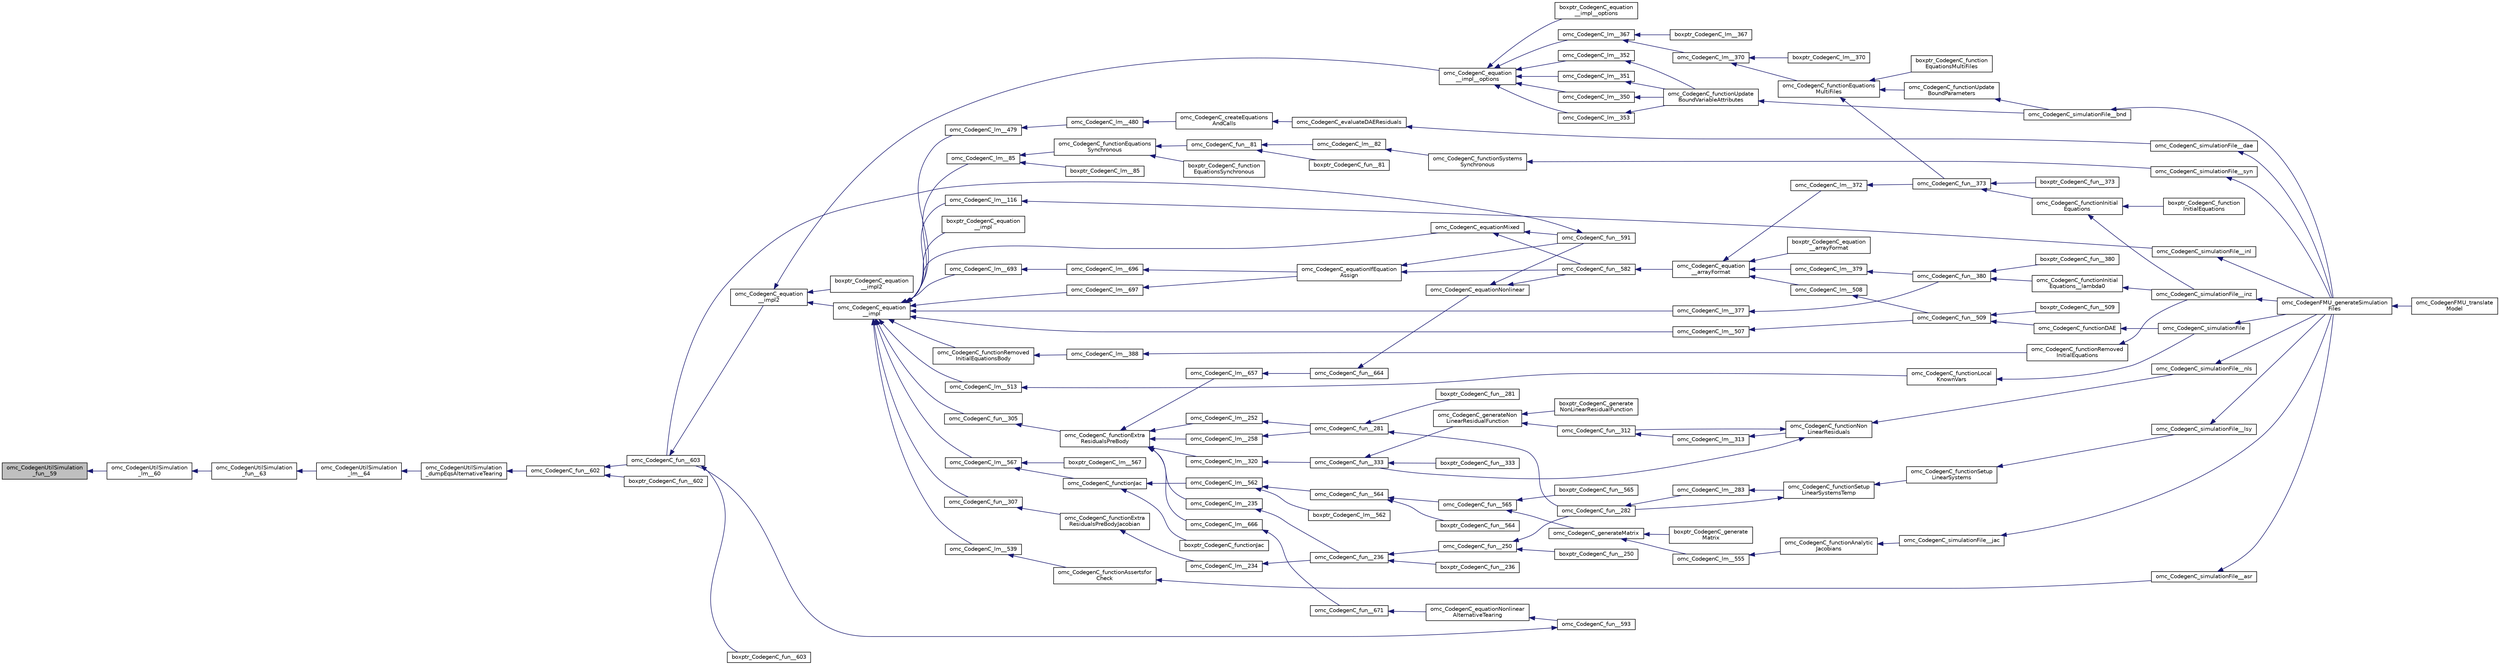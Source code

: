digraph "omc_CodegenUtilSimulation_fun__59"
{
  edge [fontname="Helvetica",fontsize="10",labelfontname="Helvetica",labelfontsize="10"];
  node [fontname="Helvetica",fontsize="10",shape=record];
  rankdir="LR";
  Node2971 [label="omc_CodegenUtilSimulation\l_fun__59",height=0.2,width=0.4,color="black", fillcolor="grey75", style="filled", fontcolor="black"];
  Node2971 -> Node2972 [dir="back",color="midnightblue",fontsize="10",style="solid",fontname="Helvetica"];
  Node2972 [label="omc_CodegenUtilSimulation\l_lm__60",height=0.2,width=0.4,color="black", fillcolor="white", style="filled",URL="$d1/dda/_codegen_util_simulation_8c.html#a5c08173c398546f55201fdd90a54c493"];
  Node2972 -> Node2973 [dir="back",color="midnightblue",fontsize="10",style="solid",fontname="Helvetica"];
  Node2973 [label="omc_CodegenUtilSimulation\l_fun__63",height=0.2,width=0.4,color="black", fillcolor="white", style="filled",URL="$d1/dda/_codegen_util_simulation_8c.html#a1c780e4ef3e2fc0ab0f725be06865133"];
  Node2973 -> Node2974 [dir="back",color="midnightblue",fontsize="10",style="solid",fontname="Helvetica"];
  Node2974 [label="omc_CodegenUtilSimulation\l_lm__64",height=0.2,width=0.4,color="black", fillcolor="white", style="filled",URL="$d1/dda/_codegen_util_simulation_8c.html#aeb1fee5303b73fe0f6c356641e08c7d1"];
  Node2974 -> Node2975 [dir="back",color="midnightblue",fontsize="10",style="solid",fontname="Helvetica"];
  Node2975 [label="omc_CodegenUtilSimulation\l_dumpEqsAlternativeTearing",height=0.2,width=0.4,color="black", fillcolor="white", style="filled",URL="$df/d6d/_codegen_util_simulation_8h.html#ab46aef54dc38b4a2c2df310fc0780364"];
  Node2975 -> Node2976 [dir="back",color="midnightblue",fontsize="10",style="solid",fontname="Helvetica"];
  Node2976 [label="omc_CodegenC_fun__602",height=0.2,width=0.4,color="black", fillcolor="white", style="filled",URL="$d4/ddb/_codegen_c_8c.html#a5a73b781856c82fe63ded6bef4382794"];
  Node2976 -> Node2977 [dir="back",color="midnightblue",fontsize="10",style="solid",fontname="Helvetica"];
  Node2977 [label="omc_CodegenC_fun__603",height=0.2,width=0.4,color="black", fillcolor="white", style="filled",URL="$d4/ddb/_codegen_c_8c.html#a52ecda2725090c0f23b03e9e02188e93"];
  Node2977 -> Node2978 [dir="back",color="midnightblue",fontsize="10",style="solid",fontname="Helvetica"];
  Node2978 [label="omc_CodegenC_equation\l__impl2",height=0.2,width=0.4,color="black", fillcolor="white", style="filled",URL="$d9/d0d/_codegen_c_8h.html#a6a2ded0777e0758d5ae132de3a12bb8d"];
  Node2978 -> Node2979 [dir="back",color="midnightblue",fontsize="10",style="solid",fontname="Helvetica"];
  Node2979 [label="boxptr_CodegenC_equation\l__impl2",height=0.2,width=0.4,color="black", fillcolor="white", style="filled",URL="$d9/d0d/_codegen_c_8h.html#a9774bec233aa40b5c476dee49dd4186c"];
  Node2978 -> Node2980 [dir="back",color="midnightblue",fontsize="10",style="solid",fontname="Helvetica"];
  Node2980 [label="omc_CodegenC_equation\l__impl__options",height=0.2,width=0.4,color="black", fillcolor="white", style="filled",URL="$d9/d0d/_codegen_c_8h.html#ab3b02c697848c82dbe96e05a872de526"];
  Node2980 -> Node2981 [dir="back",color="midnightblue",fontsize="10",style="solid",fontname="Helvetica"];
  Node2981 [label="boxptr_CodegenC_equation\l__impl__options",height=0.2,width=0.4,color="black", fillcolor="white", style="filled",URL="$d9/d0d/_codegen_c_8h.html#a75eb664c12f68629aa7ee564afec9ffd"];
  Node2980 -> Node2982 [dir="back",color="midnightblue",fontsize="10",style="solid",fontname="Helvetica"];
  Node2982 [label="omc_CodegenC_lm__367",height=0.2,width=0.4,color="black", fillcolor="white", style="filled",URL="$d4/ddb/_codegen_c_8c.html#aabd860692a691249b965c52531982b0e"];
  Node2982 -> Node2983 [dir="back",color="midnightblue",fontsize="10",style="solid",fontname="Helvetica"];
  Node2983 [label="omc_CodegenC_lm__370",height=0.2,width=0.4,color="black", fillcolor="white", style="filled",URL="$d4/ddb/_codegen_c_8c.html#a18a8146717b378f5dad864f84b72d278"];
  Node2983 -> Node2984 [dir="back",color="midnightblue",fontsize="10",style="solid",fontname="Helvetica"];
  Node2984 [label="omc_CodegenC_functionEquations\lMultiFiles",height=0.2,width=0.4,color="black", fillcolor="white", style="filled",URL="$d9/d0d/_codegen_c_8h.html#a858ed001eddca923c05b20f0fd0ec421"];
  Node2984 -> Node2985 [dir="back",color="midnightblue",fontsize="10",style="solid",fontname="Helvetica"];
  Node2985 [label="omc_CodegenC_fun__373",height=0.2,width=0.4,color="black", fillcolor="white", style="filled",URL="$d4/ddb/_codegen_c_8c.html#a3e763444cea2867a13a99921d0712dca"];
  Node2985 -> Node2986 [dir="back",color="midnightblue",fontsize="10",style="solid",fontname="Helvetica"];
  Node2986 [label="omc_CodegenC_functionInitial\lEquations",height=0.2,width=0.4,color="black", fillcolor="white", style="filled",URL="$d9/d0d/_codegen_c_8h.html#a782ae2f397c72c0b301b94b2a31a6402"];
  Node2986 -> Node2987 [dir="back",color="midnightblue",fontsize="10",style="solid",fontname="Helvetica"];
  Node2987 [label="boxptr_CodegenC_function\lInitialEquations",height=0.2,width=0.4,color="black", fillcolor="white", style="filled",URL="$d9/d0d/_codegen_c_8h.html#a8c9f622725bd36f260bf72f9058876e8"];
  Node2986 -> Node2988 [dir="back",color="midnightblue",fontsize="10",style="solid",fontname="Helvetica"];
  Node2988 [label="omc_CodegenC_simulationFile__inz",height=0.2,width=0.4,color="black", fillcolor="white", style="filled",URL="$d9/d0d/_codegen_c_8h.html#a844887adfcac91294f11221e8f3b65e0"];
  Node2988 -> Node2989 [dir="back",color="midnightblue",fontsize="10",style="solid",fontname="Helvetica"];
  Node2989 [label="omc_CodegenFMU_generateSimulation\lFiles",height=0.2,width=0.4,color="black", fillcolor="white", style="filled",URL="$d8/da1/_codegen_f_m_u_8h.html#ab12b09d13d7235e90b75a92f53a0df2c"];
  Node2989 -> Node2990 [dir="back",color="midnightblue",fontsize="10",style="solid",fontname="Helvetica"];
  Node2990 [label="omc_CodegenFMU_translate\lModel",height=0.2,width=0.4,color="black", fillcolor="white", style="filled",URL="$d8/da1/_codegen_f_m_u_8h.html#a486a01f4defbf1db43fd8fdd71e82656"];
  Node2985 -> Node2991 [dir="back",color="midnightblue",fontsize="10",style="solid",fontname="Helvetica"];
  Node2991 [label="boxptr_CodegenC_fun__373",height=0.2,width=0.4,color="black", fillcolor="white", style="filled",URL="$d4/ddb/_codegen_c_8c.html#aba4d6e078689fca33aae6a5c5963eebf"];
  Node2984 -> Node2992 [dir="back",color="midnightblue",fontsize="10",style="solid",fontname="Helvetica"];
  Node2992 [label="boxptr_CodegenC_function\lEquationsMultiFiles",height=0.2,width=0.4,color="black", fillcolor="white", style="filled",URL="$d9/d0d/_codegen_c_8h.html#a62a9affd2bf2b0a890041177a8be9f40"];
  Node2984 -> Node2993 [dir="back",color="midnightblue",fontsize="10",style="solid",fontname="Helvetica"];
  Node2993 [label="omc_CodegenC_functionUpdate\lBoundParameters",height=0.2,width=0.4,color="black", fillcolor="white", style="filled",URL="$d9/d0d/_codegen_c_8h.html#a186c3e3839a43858a85df42b60bba090"];
  Node2993 -> Node2994 [dir="back",color="midnightblue",fontsize="10",style="solid",fontname="Helvetica"];
  Node2994 [label="omc_CodegenC_simulationFile__bnd",height=0.2,width=0.4,color="black", fillcolor="white", style="filled",URL="$d9/d0d/_codegen_c_8h.html#a7cb7236afa497c36866eab93619c18bc"];
  Node2994 -> Node2989 [dir="back",color="midnightblue",fontsize="10",style="solid",fontname="Helvetica"];
  Node2983 -> Node2995 [dir="back",color="midnightblue",fontsize="10",style="solid",fontname="Helvetica"];
  Node2995 [label="boxptr_CodegenC_lm__370",height=0.2,width=0.4,color="black", fillcolor="white", style="filled",URL="$d4/ddb/_codegen_c_8c.html#a3606e28bb84286ccf2cf3355287c9192"];
  Node2982 -> Node2996 [dir="back",color="midnightblue",fontsize="10",style="solid",fontname="Helvetica"];
  Node2996 [label="boxptr_CodegenC_lm__367",height=0.2,width=0.4,color="black", fillcolor="white", style="filled",URL="$d4/ddb/_codegen_c_8c.html#a979b65228d852eb7d371ada0a76a94dc"];
  Node2980 -> Node2997 [dir="back",color="midnightblue",fontsize="10",style="solid",fontname="Helvetica"];
  Node2997 [label="omc_CodegenC_lm__353",height=0.2,width=0.4,color="black", fillcolor="white", style="filled",URL="$d4/ddb/_codegen_c_8c.html#aab05c025c37a60c62165c21df7fa9138"];
  Node2997 -> Node2998 [dir="back",color="midnightblue",fontsize="10",style="solid",fontname="Helvetica"];
  Node2998 [label="omc_CodegenC_functionUpdate\lBoundVariableAttributes",height=0.2,width=0.4,color="black", fillcolor="white", style="filled",URL="$d9/d0d/_codegen_c_8h.html#a0908106b708e39d29097bc6fe5aa318a"];
  Node2998 -> Node2994 [dir="back",color="midnightblue",fontsize="10",style="solid",fontname="Helvetica"];
  Node2980 -> Node2999 [dir="back",color="midnightblue",fontsize="10",style="solid",fontname="Helvetica"];
  Node2999 [label="omc_CodegenC_lm__352",height=0.2,width=0.4,color="black", fillcolor="white", style="filled",URL="$d4/ddb/_codegen_c_8c.html#ac4eb12b7f08f21478b39ccd5b4eb288d"];
  Node2999 -> Node2998 [dir="back",color="midnightblue",fontsize="10",style="solid",fontname="Helvetica"];
  Node2980 -> Node3000 [dir="back",color="midnightblue",fontsize="10",style="solid",fontname="Helvetica"];
  Node3000 [label="omc_CodegenC_lm__351",height=0.2,width=0.4,color="black", fillcolor="white", style="filled",URL="$d4/ddb/_codegen_c_8c.html#a709e2c2bc4df980353c49359e7d09065"];
  Node3000 -> Node2998 [dir="back",color="midnightblue",fontsize="10",style="solid",fontname="Helvetica"];
  Node2980 -> Node3001 [dir="back",color="midnightblue",fontsize="10",style="solid",fontname="Helvetica"];
  Node3001 [label="omc_CodegenC_lm__350",height=0.2,width=0.4,color="black", fillcolor="white", style="filled",URL="$d4/ddb/_codegen_c_8c.html#a412e304f3713f3d4d3f394d8baddf836"];
  Node3001 -> Node2998 [dir="back",color="midnightblue",fontsize="10",style="solid",fontname="Helvetica"];
  Node2978 -> Node3002 [dir="back",color="midnightblue",fontsize="10",style="solid",fontname="Helvetica"];
  Node3002 [label="omc_CodegenC_equation\l__impl",height=0.2,width=0.4,color="black", fillcolor="white", style="filled",URL="$d9/d0d/_codegen_c_8h.html#a3b0dbc43d1298f27c1e755f1a635e0cf"];
  Node3002 -> Node3003 [dir="back",color="midnightblue",fontsize="10",style="solid",fontname="Helvetica"];
  Node3003 [label="omc_CodegenC_lm__697",height=0.2,width=0.4,color="black", fillcolor="white", style="filled",URL="$d4/ddb/_codegen_c_8c.html#ab0ff4ac05349759c51c6301989351a5f"];
  Node3003 -> Node3004 [dir="back",color="midnightblue",fontsize="10",style="solid",fontname="Helvetica"];
  Node3004 [label="omc_CodegenC_equationIfEquation\lAssign",height=0.2,width=0.4,color="black", fillcolor="white", style="filled",URL="$d9/d0d/_codegen_c_8h.html#aa341b612a8e5b682d765a0fc7958590b"];
  Node3004 -> Node3005 [dir="back",color="midnightblue",fontsize="10",style="solid",fontname="Helvetica"];
  Node3005 [label="omc_CodegenC_fun__591",height=0.2,width=0.4,color="black", fillcolor="white", style="filled",URL="$d4/ddb/_codegen_c_8c.html#a3cf53c1060f29c42101bbc7cdc24de9d"];
  Node3005 -> Node2977 [dir="back",color="midnightblue",fontsize="10",style="solid",fontname="Helvetica"];
  Node3004 -> Node3006 [dir="back",color="midnightblue",fontsize="10",style="solid",fontname="Helvetica"];
  Node3006 [label="omc_CodegenC_fun__582",height=0.2,width=0.4,color="black", fillcolor="white", style="filled",URL="$d4/ddb/_codegen_c_8c.html#a05671dbebdbf81b67d6228d9b4198879"];
  Node3006 -> Node3007 [dir="back",color="midnightblue",fontsize="10",style="solid",fontname="Helvetica"];
  Node3007 [label="omc_CodegenC_equation\l__arrayFormat",height=0.2,width=0.4,color="black", fillcolor="white", style="filled",URL="$d9/d0d/_codegen_c_8h.html#a719a18d49f74c2fac41b94cafa55c865"];
  Node3007 -> Node3008 [dir="back",color="midnightblue",fontsize="10",style="solid",fontname="Helvetica"];
  Node3008 [label="boxptr_CodegenC_equation\l__arrayFormat",height=0.2,width=0.4,color="black", fillcolor="white", style="filled",URL="$d9/d0d/_codegen_c_8h.html#a6bc01e639aa824ce72c86a87d00fc687"];
  Node3007 -> Node3009 [dir="back",color="midnightblue",fontsize="10",style="solid",fontname="Helvetica"];
  Node3009 [label="omc_CodegenC_lm__508",height=0.2,width=0.4,color="black", fillcolor="white", style="filled",URL="$d4/ddb/_codegen_c_8c.html#a5b3d30567f83af852133af57c4898964"];
  Node3009 -> Node3010 [dir="back",color="midnightblue",fontsize="10",style="solid",fontname="Helvetica"];
  Node3010 [label="omc_CodegenC_fun__509",height=0.2,width=0.4,color="black", fillcolor="white", style="filled",URL="$d4/ddb/_codegen_c_8c.html#a9590fdd89dead80262572255617045f4"];
  Node3010 -> Node3011 [dir="back",color="midnightblue",fontsize="10",style="solid",fontname="Helvetica"];
  Node3011 [label="omc_CodegenC_functionDAE",height=0.2,width=0.4,color="black", fillcolor="white", style="filled",URL="$d9/d0d/_codegen_c_8h.html#a02326d75972d1abc3c909e49b05975d2"];
  Node3011 -> Node3012 [dir="back",color="midnightblue",fontsize="10",style="solid",fontname="Helvetica"];
  Node3012 [label="omc_CodegenC_simulationFile",height=0.2,width=0.4,color="black", fillcolor="white", style="filled",URL="$d9/d0d/_codegen_c_8h.html#a1d604837f785e588949d5f9e21e77eaa"];
  Node3012 -> Node2989 [dir="back",color="midnightblue",fontsize="10",style="solid",fontname="Helvetica"];
  Node3010 -> Node3013 [dir="back",color="midnightblue",fontsize="10",style="solid",fontname="Helvetica"];
  Node3013 [label="boxptr_CodegenC_fun__509",height=0.2,width=0.4,color="black", fillcolor="white", style="filled",URL="$d4/ddb/_codegen_c_8c.html#a82f0710835a776307c46d37e581a0c6f"];
  Node3007 -> Node3014 [dir="back",color="midnightblue",fontsize="10",style="solid",fontname="Helvetica"];
  Node3014 [label="omc_CodegenC_lm__379",height=0.2,width=0.4,color="black", fillcolor="white", style="filled",URL="$d4/ddb/_codegen_c_8c.html#afb3d3b88b87466a74171bf828c4945b5"];
  Node3014 -> Node3015 [dir="back",color="midnightblue",fontsize="10",style="solid",fontname="Helvetica"];
  Node3015 [label="omc_CodegenC_fun__380",height=0.2,width=0.4,color="black", fillcolor="white", style="filled",URL="$d4/ddb/_codegen_c_8c.html#a693813f54e669c4228539c12fac82d6b"];
  Node3015 -> Node3016 [dir="back",color="midnightblue",fontsize="10",style="solid",fontname="Helvetica"];
  Node3016 [label="omc_CodegenC_functionInitial\lEquations__lambda0",height=0.2,width=0.4,color="black", fillcolor="white", style="filled",URL="$d9/d0d/_codegen_c_8h.html#ae7375cac1bb7cc30f01bddbaaafaaf7c"];
  Node3016 -> Node2988 [dir="back",color="midnightblue",fontsize="10",style="solid",fontname="Helvetica"];
  Node3015 -> Node3017 [dir="back",color="midnightblue",fontsize="10",style="solid",fontname="Helvetica"];
  Node3017 [label="boxptr_CodegenC_fun__380",height=0.2,width=0.4,color="black", fillcolor="white", style="filled",URL="$d4/ddb/_codegen_c_8c.html#a4239f4ca43de8925b76ead7b41372284"];
  Node3007 -> Node3018 [dir="back",color="midnightblue",fontsize="10",style="solid",fontname="Helvetica"];
  Node3018 [label="omc_CodegenC_lm__372",height=0.2,width=0.4,color="black", fillcolor="white", style="filled",URL="$d4/ddb/_codegen_c_8c.html#a3970e9cc42010d79fe558eee3313047e"];
  Node3018 -> Node2985 [dir="back",color="midnightblue",fontsize="10",style="solid",fontname="Helvetica"];
  Node3002 -> Node3019 [dir="back",color="midnightblue",fontsize="10",style="solid",fontname="Helvetica"];
  Node3019 [label="omc_CodegenC_lm__693",height=0.2,width=0.4,color="black", fillcolor="white", style="filled",URL="$d4/ddb/_codegen_c_8c.html#a79e5979427b91016ae17b2a9c5af8062"];
  Node3019 -> Node3020 [dir="back",color="midnightblue",fontsize="10",style="solid",fontname="Helvetica"];
  Node3020 [label="omc_CodegenC_lm__696",height=0.2,width=0.4,color="black", fillcolor="white", style="filled",URL="$d4/ddb/_codegen_c_8c.html#a8c0aa7bfb69619b79d2946a5204c27e1"];
  Node3020 -> Node3004 [dir="back",color="midnightblue",fontsize="10",style="solid",fontname="Helvetica"];
  Node3002 -> Node3021 [dir="back",color="midnightblue",fontsize="10",style="solid",fontname="Helvetica"];
  Node3021 [label="omc_CodegenC_equationMixed",height=0.2,width=0.4,color="black", fillcolor="white", style="filled",URL="$d9/d0d/_codegen_c_8h.html#a3339c0ca14c08da0a8a2cf1d0a522079"];
  Node3021 -> Node3005 [dir="back",color="midnightblue",fontsize="10",style="solid",fontname="Helvetica"];
  Node3021 -> Node3006 [dir="back",color="midnightblue",fontsize="10",style="solid",fontname="Helvetica"];
  Node3002 -> Node3022 [dir="back",color="midnightblue",fontsize="10",style="solid",fontname="Helvetica"];
  Node3022 [label="boxptr_CodegenC_equation\l__impl",height=0.2,width=0.4,color="black", fillcolor="white", style="filled",URL="$d9/d0d/_codegen_c_8h.html#af3998263bd5ff13cf0ab1b3fe4fb305e"];
  Node3002 -> Node3023 [dir="back",color="midnightblue",fontsize="10",style="solid",fontname="Helvetica"];
  Node3023 [label="omc_CodegenC_lm__567",height=0.2,width=0.4,color="black", fillcolor="white", style="filled",URL="$d4/ddb/_codegen_c_8c.html#a56c909511059508f3c3cefa9a510450c"];
  Node3023 -> Node3024 [dir="back",color="midnightblue",fontsize="10",style="solid",fontname="Helvetica"];
  Node3024 [label="omc_CodegenC_functionJac",height=0.2,width=0.4,color="black", fillcolor="white", style="filled",URL="$d9/d0d/_codegen_c_8h.html#ae5e3037b85ec2d114910bbba09df2598"];
  Node3024 -> Node3025 [dir="back",color="midnightblue",fontsize="10",style="solid",fontname="Helvetica"];
  Node3025 [label="boxptr_CodegenC_functionJac",height=0.2,width=0.4,color="black", fillcolor="white", style="filled",URL="$d9/d0d/_codegen_c_8h.html#ab2ee5652c0f3daa9d31aad2ee954bf8f"];
  Node3024 -> Node3026 [dir="back",color="midnightblue",fontsize="10",style="solid",fontname="Helvetica"];
  Node3026 [label="omc_CodegenC_lm__562",height=0.2,width=0.4,color="black", fillcolor="white", style="filled",URL="$d4/ddb/_codegen_c_8c.html#ae739cca1e3f8cb348fdfbb168c566e04"];
  Node3026 -> Node3027 [dir="back",color="midnightblue",fontsize="10",style="solid",fontname="Helvetica"];
  Node3027 [label="omc_CodegenC_fun__564",height=0.2,width=0.4,color="black", fillcolor="white", style="filled",URL="$d4/ddb/_codegen_c_8c.html#af631a60117035740cd6603271379ffd5"];
  Node3027 -> Node3028 [dir="back",color="midnightblue",fontsize="10",style="solid",fontname="Helvetica"];
  Node3028 [label="omc_CodegenC_fun__565",height=0.2,width=0.4,color="black", fillcolor="white", style="filled",URL="$d4/ddb/_codegen_c_8c.html#ad18e919e924ab13a89623eef5e28e55c"];
  Node3028 -> Node3029 [dir="back",color="midnightblue",fontsize="10",style="solid",fontname="Helvetica"];
  Node3029 [label="omc_CodegenC_generateMatrix",height=0.2,width=0.4,color="black", fillcolor="white", style="filled",URL="$d9/d0d/_codegen_c_8h.html#afc4914ec53b9982825a9adf392742fef"];
  Node3029 -> Node3030 [dir="back",color="midnightblue",fontsize="10",style="solid",fontname="Helvetica"];
  Node3030 [label="boxptr_CodegenC_generate\lMatrix",height=0.2,width=0.4,color="black", fillcolor="white", style="filled",URL="$d9/d0d/_codegen_c_8h.html#afa49b0f087d5c633098facf7196b13a1"];
  Node3029 -> Node3031 [dir="back",color="midnightblue",fontsize="10",style="solid",fontname="Helvetica"];
  Node3031 [label="omc_CodegenC_lm__555",height=0.2,width=0.4,color="black", fillcolor="white", style="filled",URL="$d4/ddb/_codegen_c_8c.html#aeeefa96cfa932c995e904da2edcb0cac"];
  Node3031 -> Node3032 [dir="back",color="midnightblue",fontsize="10",style="solid",fontname="Helvetica"];
  Node3032 [label="omc_CodegenC_functionAnalytic\lJacobians",height=0.2,width=0.4,color="black", fillcolor="white", style="filled",URL="$d9/d0d/_codegen_c_8h.html#a0f6be56c31e77e35dd47b1f8fdbd2413"];
  Node3032 -> Node3033 [dir="back",color="midnightblue",fontsize="10",style="solid",fontname="Helvetica"];
  Node3033 [label="omc_CodegenC_simulationFile__jac",height=0.2,width=0.4,color="black", fillcolor="white", style="filled",URL="$d9/d0d/_codegen_c_8h.html#afab9ce6e3c35f01df8038eea0bbef614"];
  Node3033 -> Node2989 [dir="back",color="midnightblue",fontsize="10",style="solid",fontname="Helvetica"];
  Node3028 -> Node3034 [dir="back",color="midnightblue",fontsize="10",style="solid",fontname="Helvetica"];
  Node3034 [label="boxptr_CodegenC_fun__565",height=0.2,width=0.4,color="black", fillcolor="white", style="filled",URL="$d4/ddb/_codegen_c_8c.html#a808b70858283eb3380eb8c203fd5e959"];
  Node3027 -> Node3035 [dir="back",color="midnightblue",fontsize="10",style="solid",fontname="Helvetica"];
  Node3035 [label="boxptr_CodegenC_fun__564",height=0.2,width=0.4,color="black", fillcolor="white", style="filled",URL="$d4/ddb/_codegen_c_8c.html#afb8d1fed4c6f44f9db4c65cd1b072089"];
  Node3026 -> Node3036 [dir="back",color="midnightblue",fontsize="10",style="solid",fontname="Helvetica"];
  Node3036 [label="boxptr_CodegenC_lm__562",height=0.2,width=0.4,color="black", fillcolor="white", style="filled",URL="$d4/ddb/_codegen_c_8c.html#add8f9b614a295d8c76b5a5910c6430a2"];
  Node3023 -> Node3037 [dir="back",color="midnightblue",fontsize="10",style="solid",fontname="Helvetica"];
  Node3037 [label="boxptr_CodegenC_lm__567",height=0.2,width=0.4,color="black", fillcolor="white", style="filled",URL="$d4/ddb/_codegen_c_8c.html#a09aa6712e3b58ca56b75695909130cfc"];
  Node3002 -> Node3038 [dir="back",color="midnightblue",fontsize="10",style="solid",fontname="Helvetica"];
  Node3038 [label="omc_CodegenC_lm__539",height=0.2,width=0.4,color="black", fillcolor="white", style="filled",URL="$d4/ddb/_codegen_c_8c.html#a70e54394ed43a186d5d66f02824fcef3"];
  Node3038 -> Node3039 [dir="back",color="midnightblue",fontsize="10",style="solid",fontname="Helvetica"];
  Node3039 [label="omc_CodegenC_functionAssertsfor\lCheck",height=0.2,width=0.4,color="black", fillcolor="white", style="filled",URL="$d9/d0d/_codegen_c_8h.html#a4bd6e33b8c7a3feaa8c5bb0d2bb2d1ea"];
  Node3039 -> Node3040 [dir="back",color="midnightblue",fontsize="10",style="solid",fontname="Helvetica"];
  Node3040 [label="omc_CodegenC_simulationFile__asr",height=0.2,width=0.4,color="black", fillcolor="white", style="filled",URL="$d9/d0d/_codegen_c_8h.html#aa856ccb8f15b62c460fdd8bf7569ef97"];
  Node3040 -> Node2989 [dir="back",color="midnightblue",fontsize="10",style="solid",fontname="Helvetica"];
  Node3002 -> Node3041 [dir="back",color="midnightblue",fontsize="10",style="solid",fontname="Helvetica"];
  Node3041 [label="omc_CodegenC_lm__513",height=0.2,width=0.4,color="black", fillcolor="white", style="filled",URL="$d4/ddb/_codegen_c_8c.html#ae0d636baebbe04c1c432e63d0370aa0a"];
  Node3041 -> Node3042 [dir="back",color="midnightblue",fontsize="10",style="solid",fontname="Helvetica"];
  Node3042 [label="omc_CodegenC_functionLocal\lKnownVars",height=0.2,width=0.4,color="black", fillcolor="white", style="filled",URL="$d9/d0d/_codegen_c_8h.html#af3388ad3897924d1daf91d62647e1307"];
  Node3042 -> Node3012 [dir="back",color="midnightblue",fontsize="10",style="solid",fontname="Helvetica"];
  Node3002 -> Node3043 [dir="back",color="midnightblue",fontsize="10",style="solid",fontname="Helvetica"];
  Node3043 [label="omc_CodegenC_lm__507",height=0.2,width=0.4,color="black", fillcolor="white", style="filled",URL="$d4/ddb/_codegen_c_8c.html#a8a2649163b05f7b077152294e8d53bad"];
  Node3043 -> Node3010 [dir="back",color="midnightblue",fontsize="10",style="solid",fontname="Helvetica"];
  Node3002 -> Node3044 [dir="back",color="midnightblue",fontsize="10",style="solid",fontname="Helvetica"];
  Node3044 [label="omc_CodegenC_lm__479",height=0.2,width=0.4,color="black", fillcolor="white", style="filled",URL="$d4/ddb/_codegen_c_8c.html#a0f737291855eb1a1f571a614246be2dd"];
  Node3044 -> Node3045 [dir="back",color="midnightblue",fontsize="10",style="solid",fontname="Helvetica"];
  Node3045 [label="omc_CodegenC_lm__480",height=0.2,width=0.4,color="black", fillcolor="white", style="filled",URL="$d4/ddb/_codegen_c_8c.html#a628a7e005e1b36e27a9930cbdad73a48"];
  Node3045 -> Node3046 [dir="back",color="midnightblue",fontsize="10",style="solid",fontname="Helvetica"];
  Node3046 [label="omc_CodegenC_createEquations\lAndCalls",height=0.2,width=0.4,color="black", fillcolor="white", style="filled",URL="$d9/d0d/_codegen_c_8h.html#aaca0fcaf35eaf8881be5115f8234caa9"];
  Node3046 -> Node3047 [dir="back",color="midnightblue",fontsize="10",style="solid",fontname="Helvetica"];
  Node3047 [label="omc_CodegenC_evaluateDAEResiduals",height=0.2,width=0.4,color="black", fillcolor="white", style="filled",URL="$d9/d0d/_codegen_c_8h.html#a1b3799c1be07a19c967aaf88d2368333"];
  Node3047 -> Node3048 [dir="back",color="midnightblue",fontsize="10",style="solid",fontname="Helvetica"];
  Node3048 [label="omc_CodegenC_simulationFile__dae",height=0.2,width=0.4,color="black", fillcolor="white", style="filled",URL="$d9/d0d/_codegen_c_8h.html#a5c08c47a3fa194c0f5846be02299bc3a"];
  Node3048 -> Node2989 [dir="back",color="midnightblue",fontsize="10",style="solid",fontname="Helvetica"];
  Node3002 -> Node3049 [dir="back",color="midnightblue",fontsize="10",style="solid",fontname="Helvetica"];
  Node3049 [label="omc_CodegenC_functionRemoved\lInitialEquationsBody",height=0.2,width=0.4,color="black", fillcolor="white", style="filled",URL="$d9/d0d/_codegen_c_8h.html#a477e2124d77bce57b7b4f66dedb39246"];
  Node3049 -> Node3050 [dir="back",color="midnightblue",fontsize="10",style="solid",fontname="Helvetica"];
  Node3050 [label="omc_CodegenC_lm__388",height=0.2,width=0.4,color="black", fillcolor="white", style="filled",URL="$d4/ddb/_codegen_c_8c.html#ab5bc3a56017c156d013db8ecf1f7f717"];
  Node3050 -> Node3051 [dir="back",color="midnightblue",fontsize="10",style="solid",fontname="Helvetica"];
  Node3051 [label="omc_CodegenC_functionRemoved\lInitialEquations",height=0.2,width=0.4,color="black", fillcolor="white", style="filled",URL="$d9/d0d/_codegen_c_8h.html#a191340ba14a3f3b0c87dbc18ae700257"];
  Node3051 -> Node2988 [dir="back",color="midnightblue",fontsize="10",style="solid",fontname="Helvetica"];
  Node3002 -> Node3052 [dir="back",color="midnightblue",fontsize="10",style="solid",fontname="Helvetica"];
  Node3052 [label="omc_CodegenC_lm__377",height=0.2,width=0.4,color="black", fillcolor="white", style="filled",URL="$d4/ddb/_codegen_c_8c.html#a12efa8d9c36b99db3fb6bc46cbafeb82"];
  Node3052 -> Node3015 [dir="back",color="midnightblue",fontsize="10",style="solid",fontname="Helvetica"];
  Node3002 -> Node3053 [dir="back",color="midnightblue",fontsize="10",style="solid",fontname="Helvetica"];
  Node3053 [label="omc_CodegenC_fun__307",height=0.2,width=0.4,color="black", fillcolor="white", style="filled",URL="$d4/ddb/_codegen_c_8c.html#a0bfff5c3dadde54101e3fa9dbb401d5d"];
  Node3053 -> Node3054 [dir="back",color="midnightblue",fontsize="10",style="solid",fontname="Helvetica"];
  Node3054 [label="omc_CodegenC_functionExtra\lResidualsPreBodyJacobian",height=0.2,width=0.4,color="black", fillcolor="white", style="filled",URL="$d9/d0d/_codegen_c_8h.html#af175bfeb453c7426d1cb862a42a5ca8e"];
  Node3054 -> Node3055 [dir="back",color="midnightblue",fontsize="10",style="solid",fontname="Helvetica"];
  Node3055 [label="omc_CodegenC_lm__234",height=0.2,width=0.4,color="black", fillcolor="white", style="filled",URL="$d4/ddb/_codegen_c_8c.html#a96dde6e134a85d66008bcf9f37b74de0"];
  Node3055 -> Node3056 [dir="back",color="midnightblue",fontsize="10",style="solid",fontname="Helvetica"];
  Node3056 [label="omc_CodegenC_fun__236",height=0.2,width=0.4,color="black", fillcolor="white", style="filled",URL="$d4/ddb/_codegen_c_8c.html#a306f8b198865c80bf21df81f8512c0a8"];
  Node3056 -> Node3057 [dir="back",color="midnightblue",fontsize="10",style="solid",fontname="Helvetica"];
  Node3057 [label="omc_CodegenC_fun__250",height=0.2,width=0.4,color="black", fillcolor="white", style="filled",URL="$d4/ddb/_codegen_c_8c.html#a108d021331a6c7b2f7bdf51bd18011b1"];
  Node3057 -> Node3058 [dir="back",color="midnightblue",fontsize="10",style="solid",fontname="Helvetica"];
  Node3058 [label="omc_CodegenC_fun__282",height=0.2,width=0.4,color="black", fillcolor="white", style="filled",URL="$d4/ddb/_codegen_c_8c.html#a16b33857934a469a8186f785c7a521f5"];
  Node3058 -> Node3059 [dir="back",color="midnightblue",fontsize="10",style="solid",fontname="Helvetica"];
  Node3059 [label="omc_CodegenC_lm__283",height=0.2,width=0.4,color="black", fillcolor="white", style="filled",URL="$d4/ddb/_codegen_c_8c.html#afcfa903161f26d55dbe69f8a6b0c6fe1"];
  Node3059 -> Node3060 [dir="back",color="midnightblue",fontsize="10",style="solid",fontname="Helvetica"];
  Node3060 [label="omc_CodegenC_functionSetup\lLinearSystemsTemp",height=0.2,width=0.4,color="black", fillcolor="white", style="filled",URL="$d9/d0d/_codegen_c_8h.html#a091f148a06fd825fed0ae8e4fbf62a9a"];
  Node3060 -> Node3058 [dir="back",color="midnightblue",fontsize="10",style="solid",fontname="Helvetica"];
  Node3060 -> Node3061 [dir="back",color="midnightblue",fontsize="10",style="solid",fontname="Helvetica"];
  Node3061 [label="omc_CodegenC_functionSetup\lLinearSystems",height=0.2,width=0.4,color="black", fillcolor="white", style="filled",URL="$d9/d0d/_codegen_c_8h.html#a77150feeb19d35045667885eaf17673b"];
  Node3061 -> Node3062 [dir="back",color="midnightblue",fontsize="10",style="solid",fontname="Helvetica"];
  Node3062 [label="omc_CodegenC_simulationFile__lsy",height=0.2,width=0.4,color="black", fillcolor="white", style="filled",URL="$d9/d0d/_codegen_c_8h.html#a6abc65a32c863ed1cb0b84920c8143c6"];
  Node3062 -> Node2989 [dir="back",color="midnightblue",fontsize="10",style="solid",fontname="Helvetica"];
  Node3057 -> Node3063 [dir="back",color="midnightblue",fontsize="10",style="solid",fontname="Helvetica"];
  Node3063 [label="boxptr_CodegenC_fun__250",height=0.2,width=0.4,color="black", fillcolor="white", style="filled",URL="$d4/ddb/_codegen_c_8c.html#ae0a2ca2d8d8fd723f3e2b852acdd2ee7"];
  Node3056 -> Node3064 [dir="back",color="midnightblue",fontsize="10",style="solid",fontname="Helvetica"];
  Node3064 [label="boxptr_CodegenC_fun__236",height=0.2,width=0.4,color="black", fillcolor="white", style="filled",URL="$d4/ddb/_codegen_c_8c.html#a39bfedfb1e330cbd1d0b644d7f477617"];
  Node3002 -> Node3065 [dir="back",color="midnightblue",fontsize="10",style="solid",fontname="Helvetica"];
  Node3065 [label="omc_CodegenC_fun__305",height=0.2,width=0.4,color="black", fillcolor="white", style="filled",URL="$d4/ddb/_codegen_c_8c.html#a2fd67e88a5347da684e11b68af9549a7"];
  Node3065 -> Node3066 [dir="back",color="midnightblue",fontsize="10",style="solid",fontname="Helvetica"];
  Node3066 [label="omc_CodegenC_functionExtra\lResidualsPreBody",height=0.2,width=0.4,color="black", fillcolor="white", style="filled",URL="$d9/d0d/_codegen_c_8h.html#afecebad080f38127cd9b114f0dd51009"];
  Node3066 -> Node3067 [dir="back",color="midnightblue",fontsize="10",style="solid",fontname="Helvetica"];
  Node3067 [label="omc_CodegenC_lm__666",height=0.2,width=0.4,color="black", fillcolor="white", style="filled",URL="$d4/ddb/_codegen_c_8c.html#af817e518adb27f2a2455be7cd56dc724"];
  Node3067 -> Node3068 [dir="back",color="midnightblue",fontsize="10",style="solid",fontname="Helvetica"];
  Node3068 [label="omc_CodegenC_fun__671",height=0.2,width=0.4,color="black", fillcolor="white", style="filled",URL="$d4/ddb/_codegen_c_8c.html#a19896c49b3b360987ef04160815fa878"];
  Node3068 -> Node3069 [dir="back",color="midnightblue",fontsize="10",style="solid",fontname="Helvetica"];
  Node3069 [label="omc_CodegenC_equationNonlinear\lAlternativeTearing",height=0.2,width=0.4,color="black", fillcolor="white", style="filled",URL="$d9/d0d/_codegen_c_8h.html#ac930d9db27a0d28c03b328af9ab66f13"];
  Node3069 -> Node3070 [dir="back",color="midnightblue",fontsize="10",style="solid",fontname="Helvetica"];
  Node3070 [label="omc_CodegenC_fun__593",height=0.2,width=0.4,color="black", fillcolor="white", style="filled",URL="$d4/ddb/_codegen_c_8c.html#ad3d9e91b600c7b37572ed8878abdc7a4"];
  Node3070 -> Node2977 [dir="back",color="midnightblue",fontsize="10",style="solid",fontname="Helvetica"];
  Node3066 -> Node3071 [dir="back",color="midnightblue",fontsize="10",style="solid",fontname="Helvetica"];
  Node3071 [label="omc_CodegenC_lm__657",height=0.2,width=0.4,color="black", fillcolor="white", style="filled",URL="$d4/ddb/_codegen_c_8c.html#aff62621e08602c106945b720e28d7818"];
  Node3071 -> Node3072 [dir="back",color="midnightblue",fontsize="10",style="solid",fontname="Helvetica"];
  Node3072 [label="omc_CodegenC_fun__664",height=0.2,width=0.4,color="black", fillcolor="white", style="filled",URL="$d4/ddb/_codegen_c_8c.html#a3f0d109e171755f1a9725b055e1c87bb"];
  Node3072 -> Node3073 [dir="back",color="midnightblue",fontsize="10",style="solid",fontname="Helvetica"];
  Node3073 [label="omc_CodegenC_equationNonlinear",height=0.2,width=0.4,color="black", fillcolor="white", style="filled",URL="$d9/d0d/_codegen_c_8h.html#a6c4342365a85866934e9e7debafbec35"];
  Node3073 -> Node3005 [dir="back",color="midnightblue",fontsize="10",style="solid",fontname="Helvetica"];
  Node3073 -> Node3006 [dir="back",color="midnightblue",fontsize="10",style="solid",fontname="Helvetica"];
  Node3066 -> Node3074 [dir="back",color="midnightblue",fontsize="10",style="solid",fontname="Helvetica"];
  Node3074 [label="omc_CodegenC_lm__320",height=0.2,width=0.4,color="black", fillcolor="white", style="filled",URL="$d4/ddb/_codegen_c_8c.html#a6da99f5968bd3bde8df2bf93f3239fe3"];
  Node3074 -> Node3075 [dir="back",color="midnightblue",fontsize="10",style="solid",fontname="Helvetica"];
  Node3075 [label="omc_CodegenC_fun__333",height=0.2,width=0.4,color="black", fillcolor="white", style="filled",URL="$d4/ddb/_codegen_c_8c.html#a88f125668b833f0d51ae655318c77ac2"];
  Node3075 -> Node3076 [dir="back",color="midnightblue",fontsize="10",style="solid",fontname="Helvetica"];
  Node3076 [label="omc_CodegenC_generateNon\lLinearResidualFunction",height=0.2,width=0.4,color="black", fillcolor="white", style="filled",URL="$d9/d0d/_codegen_c_8h.html#a347d59bb3d24435790050c2cc00ecf67"];
  Node3076 -> Node3077 [dir="back",color="midnightblue",fontsize="10",style="solid",fontname="Helvetica"];
  Node3077 [label="boxptr_CodegenC_generate\lNonLinearResidualFunction",height=0.2,width=0.4,color="black", fillcolor="white", style="filled",URL="$d9/d0d/_codegen_c_8h.html#a3d57e6ef920b575ff798b457119491ab"];
  Node3076 -> Node3078 [dir="back",color="midnightblue",fontsize="10",style="solid",fontname="Helvetica"];
  Node3078 [label="omc_CodegenC_fun__312",height=0.2,width=0.4,color="black", fillcolor="white", style="filled",URL="$d4/ddb/_codegen_c_8c.html#a6beef64238d93f5be5f679f181733b21"];
  Node3078 -> Node3079 [dir="back",color="midnightblue",fontsize="10",style="solid",fontname="Helvetica"];
  Node3079 [label="omc_CodegenC_lm__313",height=0.2,width=0.4,color="black", fillcolor="white", style="filled",URL="$d4/ddb/_codegen_c_8c.html#a1ec7d029ef6e4988f6d9c4d07e84f891"];
  Node3079 -> Node3080 [dir="back",color="midnightblue",fontsize="10",style="solid",fontname="Helvetica"];
  Node3080 [label="omc_CodegenC_functionNon\lLinearResiduals",height=0.2,width=0.4,color="black", fillcolor="white", style="filled",URL="$d9/d0d/_codegen_c_8h.html#a48442428444981c553c232de9c465432"];
  Node3080 -> Node3075 [dir="back",color="midnightblue",fontsize="10",style="solid",fontname="Helvetica"];
  Node3080 -> Node3078 [dir="back",color="midnightblue",fontsize="10",style="solid",fontname="Helvetica"];
  Node3080 -> Node3081 [dir="back",color="midnightblue",fontsize="10",style="solid",fontname="Helvetica"];
  Node3081 [label="omc_CodegenC_simulationFile__nls",height=0.2,width=0.4,color="black", fillcolor="white", style="filled",URL="$d9/d0d/_codegen_c_8h.html#afe96b2560fe4123fbf64805e52c4976e"];
  Node3081 -> Node2989 [dir="back",color="midnightblue",fontsize="10",style="solid",fontname="Helvetica"];
  Node3075 -> Node3082 [dir="back",color="midnightblue",fontsize="10",style="solid",fontname="Helvetica"];
  Node3082 [label="boxptr_CodegenC_fun__333",height=0.2,width=0.4,color="black", fillcolor="white", style="filled",URL="$d4/ddb/_codegen_c_8c.html#a464e4a7851d0d7b10cbe9b2c9f4dd65e"];
  Node3066 -> Node3083 [dir="back",color="midnightblue",fontsize="10",style="solid",fontname="Helvetica"];
  Node3083 [label="omc_CodegenC_lm__258",height=0.2,width=0.4,color="black", fillcolor="white", style="filled",URL="$d4/ddb/_codegen_c_8c.html#a320f6369f06889612c7569be81f73137"];
  Node3083 -> Node3084 [dir="back",color="midnightblue",fontsize="10",style="solid",fontname="Helvetica"];
  Node3084 [label="omc_CodegenC_fun__281",height=0.2,width=0.4,color="black", fillcolor="white", style="filled",URL="$d4/ddb/_codegen_c_8c.html#a81f94152371bbdf85b7caf6e47eaf5dc"];
  Node3084 -> Node3058 [dir="back",color="midnightblue",fontsize="10",style="solid",fontname="Helvetica"];
  Node3084 -> Node3085 [dir="back",color="midnightblue",fontsize="10",style="solid",fontname="Helvetica"];
  Node3085 [label="boxptr_CodegenC_fun__281",height=0.2,width=0.4,color="black", fillcolor="white", style="filled",URL="$d4/ddb/_codegen_c_8c.html#a5fcc87c49177624d821d75d41f82602c"];
  Node3066 -> Node3086 [dir="back",color="midnightblue",fontsize="10",style="solid",fontname="Helvetica"];
  Node3086 [label="omc_CodegenC_lm__252",height=0.2,width=0.4,color="black", fillcolor="white", style="filled",URL="$d4/ddb/_codegen_c_8c.html#ae8c834296ac75fc0ebf68d9670233b51"];
  Node3086 -> Node3084 [dir="back",color="midnightblue",fontsize="10",style="solid",fontname="Helvetica"];
  Node3066 -> Node3087 [dir="back",color="midnightblue",fontsize="10",style="solid",fontname="Helvetica"];
  Node3087 [label="omc_CodegenC_lm__235",height=0.2,width=0.4,color="black", fillcolor="white", style="filled",URL="$d4/ddb/_codegen_c_8c.html#acdbd37efc3932cfa237d1a35b2e71173"];
  Node3087 -> Node3056 [dir="back",color="midnightblue",fontsize="10",style="solid",fontname="Helvetica"];
  Node3002 -> Node3088 [dir="back",color="midnightblue",fontsize="10",style="solid",fontname="Helvetica"];
  Node3088 [label="omc_CodegenC_lm__116",height=0.2,width=0.4,color="black", fillcolor="white", style="filled",URL="$d4/ddb/_codegen_c_8c.html#a1250917a17ee30ea2e42143630f1a4fd"];
  Node3088 -> Node3089 [dir="back",color="midnightblue",fontsize="10",style="solid",fontname="Helvetica"];
  Node3089 [label="omc_CodegenC_simulationFile__inl",height=0.2,width=0.4,color="black", fillcolor="white", style="filled",URL="$d9/d0d/_codegen_c_8h.html#a3e06ded79611e60bb9aa3493c73ef449"];
  Node3089 -> Node2989 [dir="back",color="midnightblue",fontsize="10",style="solid",fontname="Helvetica"];
  Node3002 -> Node3090 [dir="back",color="midnightblue",fontsize="10",style="solid",fontname="Helvetica"];
  Node3090 [label="omc_CodegenC_lm__85",height=0.2,width=0.4,color="black", fillcolor="white", style="filled",URL="$d4/ddb/_codegen_c_8c.html#a9958c0c20a894f9258f5ec436f737bed"];
  Node3090 -> Node3091 [dir="back",color="midnightblue",fontsize="10",style="solid",fontname="Helvetica"];
  Node3091 [label="omc_CodegenC_functionEquations\lSynchronous",height=0.2,width=0.4,color="black", fillcolor="white", style="filled",URL="$d9/d0d/_codegen_c_8h.html#aae7d25ebfa68d264186447fe76da7563"];
  Node3091 -> Node3092 [dir="back",color="midnightblue",fontsize="10",style="solid",fontname="Helvetica"];
  Node3092 [label="boxptr_CodegenC_function\lEquationsSynchronous",height=0.2,width=0.4,color="black", fillcolor="white", style="filled",URL="$d9/d0d/_codegen_c_8h.html#ae9b3d7953a1900674ae1818d4cf1303d"];
  Node3091 -> Node3093 [dir="back",color="midnightblue",fontsize="10",style="solid",fontname="Helvetica"];
  Node3093 [label="omc_CodegenC_fun__81",height=0.2,width=0.4,color="black", fillcolor="white", style="filled",URL="$d4/ddb/_codegen_c_8c.html#a00b16fceafce440b901447eef6371bcf"];
  Node3093 -> Node3094 [dir="back",color="midnightblue",fontsize="10",style="solid",fontname="Helvetica"];
  Node3094 [label="omc_CodegenC_lm__82",height=0.2,width=0.4,color="black", fillcolor="white", style="filled",URL="$d4/ddb/_codegen_c_8c.html#a36a0cd67f7093b050b3936c88eac3b3f"];
  Node3094 -> Node3095 [dir="back",color="midnightblue",fontsize="10",style="solid",fontname="Helvetica"];
  Node3095 [label="omc_CodegenC_functionSystems\lSynchronous",height=0.2,width=0.4,color="black", fillcolor="white", style="filled",URL="$d9/d0d/_codegen_c_8h.html#a20a1e576629d5a8ce04e672a91194917"];
  Node3095 -> Node3096 [dir="back",color="midnightblue",fontsize="10",style="solid",fontname="Helvetica"];
  Node3096 [label="omc_CodegenC_simulationFile__syn",height=0.2,width=0.4,color="black", fillcolor="white", style="filled",URL="$d9/d0d/_codegen_c_8h.html#a070b6a5a53314385c3a93faf66a61d48"];
  Node3096 -> Node2989 [dir="back",color="midnightblue",fontsize="10",style="solid",fontname="Helvetica"];
  Node3093 -> Node3097 [dir="back",color="midnightblue",fontsize="10",style="solid",fontname="Helvetica"];
  Node3097 [label="boxptr_CodegenC_fun__81",height=0.2,width=0.4,color="black", fillcolor="white", style="filled",URL="$d4/ddb/_codegen_c_8c.html#a40e7ef9b2afc0c339c45ec1b39975ac9"];
  Node3090 -> Node3098 [dir="back",color="midnightblue",fontsize="10",style="solid",fontname="Helvetica"];
  Node3098 [label="boxptr_CodegenC_lm__85",height=0.2,width=0.4,color="black", fillcolor="white", style="filled",URL="$d4/ddb/_codegen_c_8c.html#a8b118428d566435eacead9cb3ff38fb1"];
  Node2977 -> Node3099 [dir="back",color="midnightblue",fontsize="10",style="solid",fontname="Helvetica"];
  Node3099 [label="boxptr_CodegenC_fun__603",height=0.2,width=0.4,color="black", fillcolor="white", style="filled",URL="$d4/ddb/_codegen_c_8c.html#aa6a086ded12d4e46d57402bc1ca47200"];
  Node2976 -> Node3100 [dir="back",color="midnightblue",fontsize="10",style="solid",fontname="Helvetica"];
  Node3100 [label="boxptr_CodegenC_fun__602",height=0.2,width=0.4,color="black", fillcolor="white", style="filled",URL="$d4/ddb/_codegen_c_8c.html#a0c13e64dc9e970794c7c2972cd9e063b"];
}
